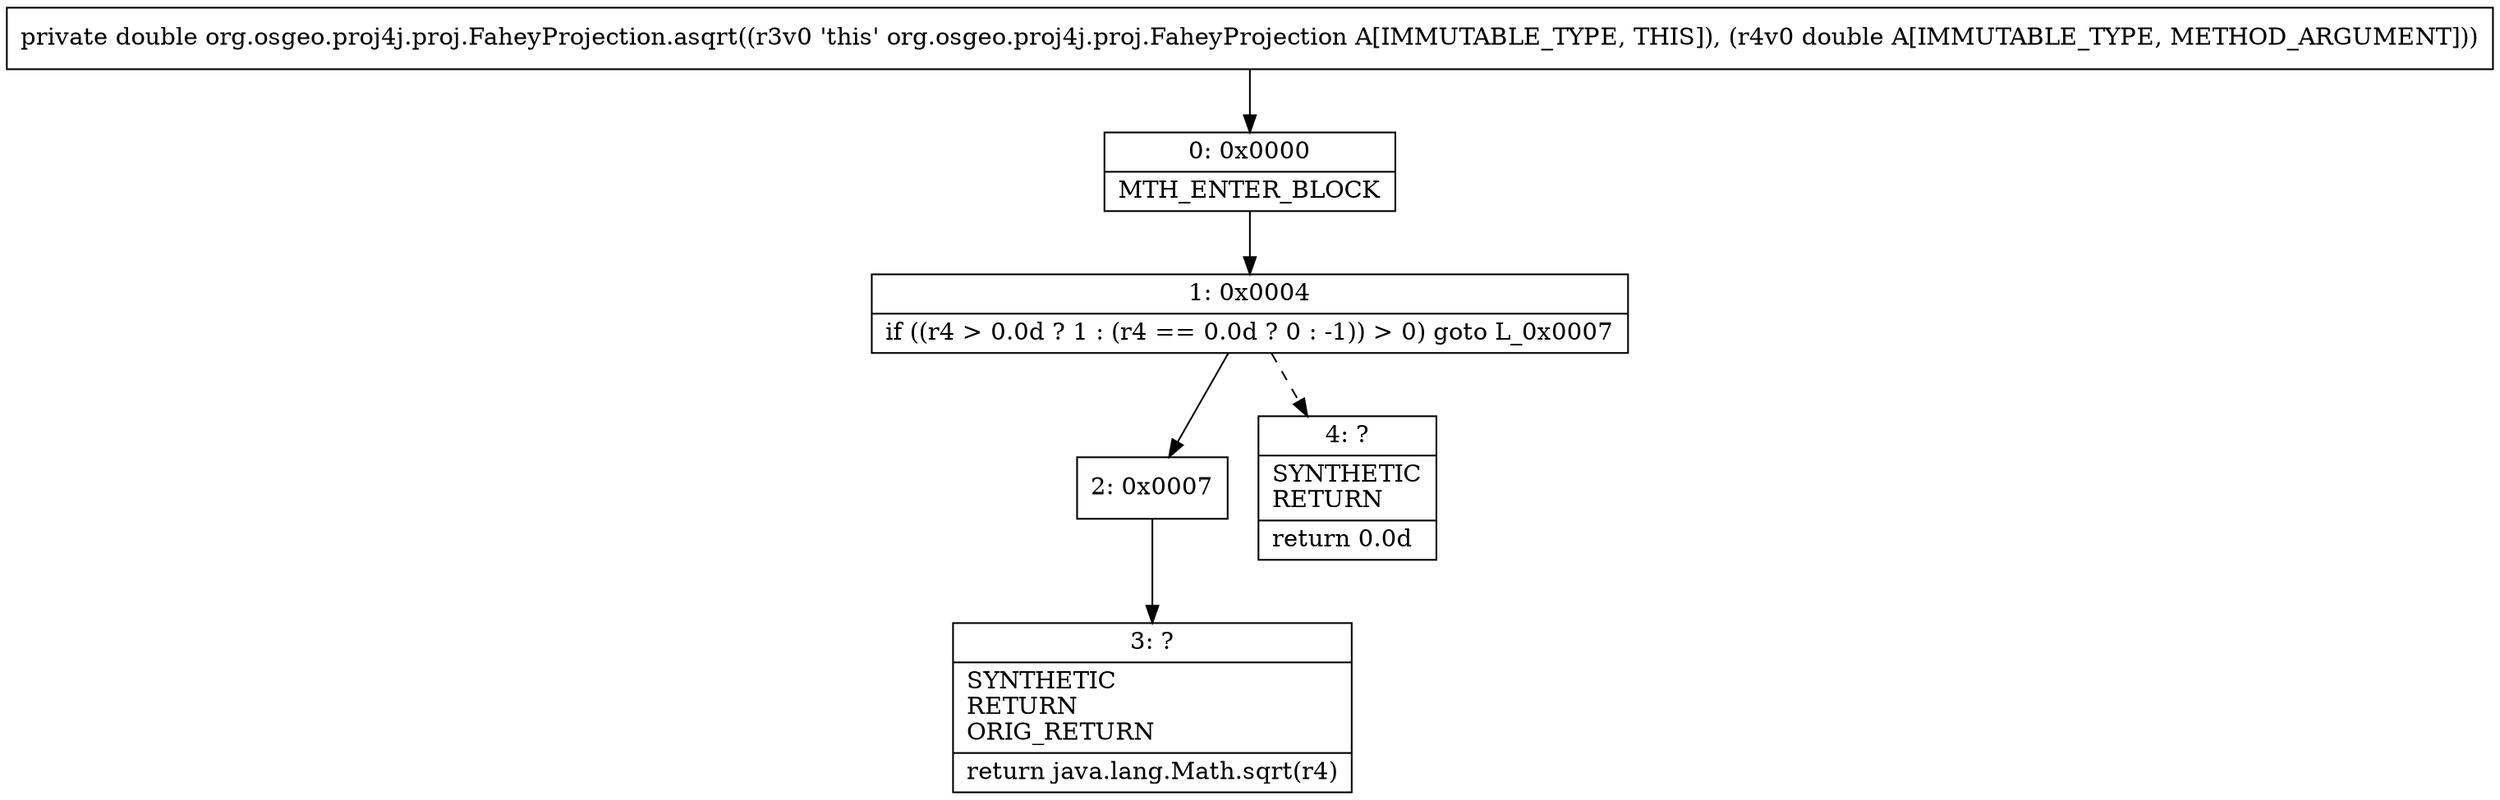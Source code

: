 digraph "CFG fororg.osgeo.proj4j.proj.FaheyProjection.asqrt(D)D" {
Node_0 [shape=record,label="{0\:\ 0x0000|MTH_ENTER_BLOCK\l}"];
Node_1 [shape=record,label="{1\:\ 0x0004|if ((r4 \> 0.0d ? 1 : (r4 == 0.0d ? 0 : \-1)) \> 0) goto L_0x0007\l}"];
Node_2 [shape=record,label="{2\:\ 0x0007}"];
Node_3 [shape=record,label="{3\:\ ?|SYNTHETIC\lRETURN\lORIG_RETURN\l|return java.lang.Math.sqrt(r4)\l}"];
Node_4 [shape=record,label="{4\:\ ?|SYNTHETIC\lRETURN\l|return 0.0d\l}"];
MethodNode[shape=record,label="{private double org.osgeo.proj4j.proj.FaheyProjection.asqrt((r3v0 'this' org.osgeo.proj4j.proj.FaheyProjection A[IMMUTABLE_TYPE, THIS]), (r4v0 double A[IMMUTABLE_TYPE, METHOD_ARGUMENT])) }"];
MethodNode -> Node_0;
Node_0 -> Node_1;
Node_1 -> Node_2;
Node_1 -> Node_4[style=dashed];
Node_2 -> Node_3;
}

